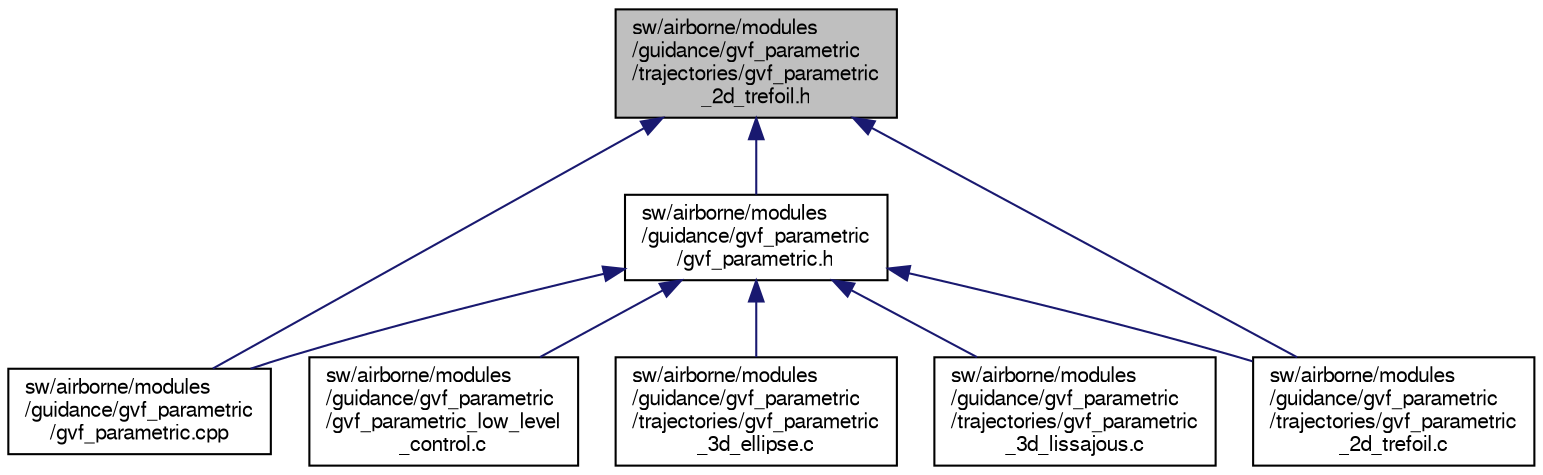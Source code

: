 digraph "sw/airborne/modules/guidance/gvf_parametric/trajectories/gvf_parametric_2d_trefoil.h"
{
  edge [fontname="FreeSans",fontsize="10",labelfontname="FreeSans",labelfontsize="10"];
  node [fontname="FreeSans",fontsize="10",shape=record];
  Node1 [label="sw/airborne/modules\l/guidance/gvf_parametric\l/trajectories/gvf_parametric\l_2d_trefoil.h",height=0.2,width=0.4,color="black", fillcolor="grey75", style="filled", fontcolor="black"];
  Node1 -> Node2 [dir="back",color="midnightblue",fontsize="10",style="solid",fontname="FreeSans"];
  Node2 [label="sw/airborne/modules\l/guidance/gvf_parametric\l/gvf_parametric.h",height=0.2,width=0.4,color="black", fillcolor="white", style="filled",URL="$gvf__parametric_8h.html",tooltip="Guiding vector field algorithm for 2D and 3D parametric trajectories. "];
  Node2 -> Node3 [dir="back",color="midnightblue",fontsize="10",style="solid",fontname="FreeSans"];
  Node3 [label="sw/airborne/modules\l/guidance/gvf_parametric\l/gvf_parametric.cpp",height=0.2,width=0.4,color="black", fillcolor="white", style="filled",URL="$gvf__parametric_8cpp.html",tooltip="Guiding vector field algorithm for 2D and 3D complex trajectories. "];
  Node2 -> Node4 [dir="back",color="midnightblue",fontsize="10",style="solid",fontname="FreeSans"];
  Node4 [label="sw/airborne/modules\l/guidance/gvf_parametric\l/gvf_parametric_low_level\l_control.c",height=0.2,width=0.4,color="black", fillcolor="white", style="filled",URL="$gvf__parametric__low__level__control_8c.html",tooltip="Firmware dependent file for the guiding vector field algorithm for 2D and 3D parametric trajectories..."];
  Node2 -> Node5 [dir="back",color="midnightblue",fontsize="10",style="solid",fontname="FreeSans"];
  Node5 [label="sw/airborne/modules\l/guidance/gvf_parametric\l/trajectories/gvf_parametric\l_2d_trefoil.c",height=0.2,width=0.4,color="black", fillcolor="white", style="filled",URL="$gvf__parametric__2d__trefoil_8c.html",tooltip="Guiding vector field algorithm for 2D and 3D complex trajectories. "];
  Node2 -> Node6 [dir="back",color="midnightblue",fontsize="10",style="solid",fontname="FreeSans"];
  Node6 [label="sw/airborne/modules\l/guidance/gvf_parametric\l/trajectories/gvf_parametric\l_3d_ellipse.c",height=0.2,width=0.4,color="black", fillcolor="white", style="filled",URL="$gvf__parametric__3d__ellipse_8c.html",tooltip="Guiding vector field algorithm for 2D and 3D complex trajectories. "];
  Node2 -> Node7 [dir="back",color="midnightblue",fontsize="10",style="solid",fontname="FreeSans"];
  Node7 [label="sw/airborne/modules\l/guidance/gvf_parametric\l/trajectories/gvf_parametric\l_3d_lissajous.c",height=0.2,width=0.4,color="black", fillcolor="white", style="filled",URL="$gvf__parametric__3d__lissajous_8c.html",tooltip="Guiding vector field algorithm for 2D and 3D complex trajectories. "];
  Node1 -> Node3 [dir="back",color="midnightblue",fontsize="10",style="solid",fontname="FreeSans"];
  Node1 -> Node5 [dir="back",color="midnightblue",fontsize="10",style="solid",fontname="FreeSans"];
}

